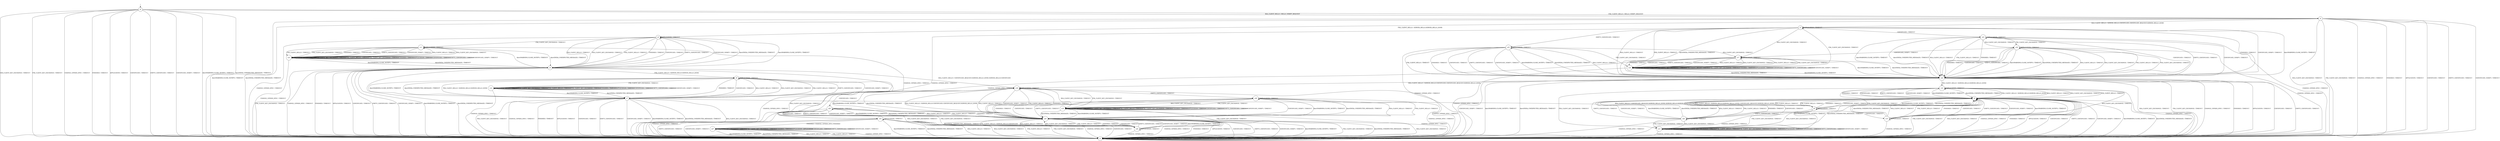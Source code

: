 digraph g {
__start0 [label="" shape="none"];

	s0 [shape="circle" label="s0"];
	s1 [shape="circle" label="s1"];
	s2 [shape="circle" label="s2"];
	s3 [shape="circle" label="s3"];
	s4 [shape="circle" label="s4"];
	s5 [shape="circle" label="s5"];
	s6 [shape="circle" label="s6"];
	s7 [shape="circle" label="s7"];
	s8 [shape="circle" label="s8"];
	s9 [shape="circle" label="s9"];
	s10 [shape="circle" label="s10"];
	s11 [shape="circle" label="s11"];
	s12 [shape="circle" label="s12"];
	s13 [shape="circle" label="s13"];
	s14 [shape="circle" label="s14"];
	s15 [shape="circle" label="s15"];
	s16 [shape="circle" label="s16"];
	s17 [shape="circle" label="s17"];
	s18 [shape="circle" label="s18"];
	s19 [shape="circle" label="s19"];
	s20 [shape="circle" label="s20"];
	s21 [shape="circle" label="s21"];
	s22 [shape="circle" label="s22"];
	s23 [shape="circle" label="s23"];
	s24 [shape="circle" label="s24"];
	s25 [shape="circle" label="s25"];
	s26 [shape="circle" label="s26"];
	s27 [shape="circle" label="s27"];
	s28 [shape="circle" label="s28"];
	s29 [shape="circle" label="s29"];
	s30 [shape="circle" label="s30"];
	s0 -> s2 [label="RSA_CLIENT_HELLO / HELLO_VERIFY_REQUEST"];
	s0 -> s1 [label="RSA_CLIENT_KEY_EXCHANGE / TIMEOUT"];
	s0 -> s2 [label="PSK_CLIENT_HELLO / HELLO_VERIFY_REQUEST"];
	s0 -> s1 [label="PSK_CLIENT_KEY_EXCHANGE / TIMEOUT"];
	s0 -> s1 [label="CHANGE_CIPHER_SPEC / TIMEOUT"];
	s0 -> s1 [label="FINISHED / TIMEOUT"];
	s0 -> s1 [label="APPLICATION / TIMEOUT"];
	s0 -> s1 [label="CERTIFICATE / TIMEOUT"];
	s0 -> s1 [label="EMPTY_CERTIFICATE / TIMEOUT"];
	s0 -> s1 [label="CERTIFICATE_VERIFY / TIMEOUT"];
	s0 -> s1 [label="Alert(WARNING,CLOSE_NOTIFY) / TIMEOUT"];
	s0 -> s1 [label="Alert(FATAL,UNEXPECTED_MESSAGE) / TIMEOUT"];
	s1 -> s1 [label="RSA_CLIENT_HELLO / TIMEOUT"];
	s1 -> s1 [label="RSA_CLIENT_KEY_EXCHANGE / TIMEOUT"];
	s1 -> s1 [label="PSK_CLIENT_HELLO / TIMEOUT"];
	s1 -> s1 [label="PSK_CLIENT_KEY_EXCHANGE / TIMEOUT"];
	s1 -> s1 [label="CHANGE_CIPHER_SPEC / TIMEOUT"];
	s1 -> s1 [label="FINISHED / TIMEOUT"];
	s1 -> s1 [label="APPLICATION / TIMEOUT"];
	s1 -> s1 [label="CERTIFICATE / TIMEOUT"];
	s1 -> s1 [label="EMPTY_CERTIFICATE / TIMEOUT"];
	s1 -> s1 [label="CERTIFICATE_VERIFY / TIMEOUT"];
	s1 -> s1 [label="Alert(WARNING,CLOSE_NOTIFY) / TIMEOUT"];
	s1 -> s1 [label="Alert(FATAL,UNEXPECTED_MESSAGE) / TIMEOUT"];
	s2 -> s3 [label="RSA_CLIENT_HELLO / SERVER_HELLO,CERTIFICATE,CERTIFICATE_REQUEST,SERVER_HELLO_DONE"];
	s2 -> s1 [label="RSA_CLIENT_KEY_EXCHANGE / TIMEOUT"];
	s2 -> s4 [label="PSK_CLIENT_HELLO / SERVER_HELLO,SERVER_HELLO_DONE"];
	s2 -> s1 [label="PSK_CLIENT_KEY_EXCHANGE / TIMEOUT"];
	s2 -> s1 [label="CHANGE_CIPHER_SPEC / TIMEOUT"];
	s2 -> s1 [label="FINISHED / TIMEOUT"];
	s2 -> s1 [label="APPLICATION / TIMEOUT"];
	s2 -> s1 [label="CERTIFICATE / TIMEOUT"];
	s2 -> s1 [label="EMPTY_CERTIFICATE / TIMEOUT"];
	s2 -> s1 [label="CERTIFICATE_VERIFY / TIMEOUT"];
	s2 -> s1 [label="Alert(WARNING,CLOSE_NOTIFY) / TIMEOUT"];
	s2 -> s1 [label="Alert(FATAL,UNEXPECTED_MESSAGE) / TIMEOUT"];
	s3 -> s22 [label="RSA_CLIENT_HELLO / TIMEOUT"];
	s3 -> s17 [label="RSA_CLIENT_KEY_EXCHANGE / TIMEOUT"];
	s3 -> s22 [label="PSK_CLIENT_HELLO / TIMEOUT"];
	s3 -> s10 [label="PSK_CLIENT_KEY_EXCHANGE / TIMEOUT"];
	s3 -> s1 [label="CHANGE_CIPHER_SPEC / TIMEOUT"];
	s3 -> s22 [label="FINISHED / TIMEOUT"];
	s3 -> s3 [label="APPLICATION / TIMEOUT"];
	s3 -> s23 [label="CERTIFICATE / TIMEOUT"];
	s3 -> s25 [label="EMPTY_CERTIFICATE / TIMEOUT"];
	s3 -> s22 [label="CERTIFICATE_VERIFY / TIMEOUT"];
	s3 -> s22 [label="Alert(WARNING,CLOSE_NOTIFY) / TIMEOUT"];
	s3 -> s22 [label="Alert(FATAL,UNEXPECTED_MESSAGE) / TIMEOUT"];
	s4 -> s5 [label="RSA_CLIENT_HELLO / TIMEOUT"];
	s4 -> s5 [label="RSA_CLIENT_KEY_EXCHANGE / TIMEOUT"];
	s4 -> s5 [label="PSK_CLIENT_HELLO / TIMEOUT"];
	s4 -> s11 [label="PSK_CLIENT_KEY_EXCHANGE / TIMEOUT"];
	s4 -> s1 [label="CHANGE_CIPHER_SPEC / TIMEOUT"];
	s4 -> s5 [label="FINISHED / TIMEOUT"];
	s4 -> s4 [label="APPLICATION / TIMEOUT"];
	s4 -> s5 [label="CERTIFICATE / TIMEOUT"];
	s4 -> s5 [label="EMPTY_CERTIFICATE / TIMEOUT"];
	s4 -> s5 [label="CERTIFICATE_VERIFY / TIMEOUT"];
	s4 -> s5 [label="Alert(WARNING,CLOSE_NOTIFY) / TIMEOUT"];
	s4 -> s5 [label="Alert(FATAL,UNEXPECTED_MESSAGE) / TIMEOUT"];
	s5 -> s18 [label="RSA_CLIENT_HELLO / CERTIFICATE_REQUEST,SERVER_HELLO_DONE,SERVER_HELLO,CERTIFICATE"];
	s5 -> s1 [label="RSA_CLIENT_KEY_EXCHANGE / TIMEOUT"];
	s5 -> s6 [label="PSK_CLIENT_HELLO / SERVER_HELLO,SERVER_HELLO_DONE"];
	s5 -> s1 [label="PSK_CLIENT_KEY_EXCHANGE / TIMEOUT"];
	s5 -> s1 [label="CHANGE_CIPHER_SPEC / TIMEOUT"];
	s5 -> s1 [label="FINISHED / TIMEOUT"];
	s5 -> s1 [label="APPLICATION / TIMEOUT"];
	s5 -> s1 [label="CERTIFICATE / TIMEOUT"];
	s5 -> s1 [label="EMPTY_CERTIFICATE / TIMEOUT"];
	s5 -> s1 [label="CERTIFICATE_VERIFY / TIMEOUT"];
	s5 -> s1 [label="Alert(WARNING,CLOSE_NOTIFY) / TIMEOUT"];
	s5 -> s1 [label="Alert(FATAL,UNEXPECTED_MESSAGE) / TIMEOUT"];
	s6 -> s7 [label="RSA_CLIENT_HELLO / TIMEOUT"];
	s6 -> s7 [label="RSA_CLIENT_KEY_EXCHANGE / TIMEOUT"];
	s6 -> s7 [label="PSK_CLIENT_HELLO / TIMEOUT"];
	s6 -> s12 [label="PSK_CLIENT_KEY_EXCHANGE / TIMEOUT"];
	s6 -> s1 [label="CHANGE_CIPHER_SPEC / TIMEOUT"];
	s6 -> s7 [label="FINISHED / TIMEOUT"];
	s6 -> s6 [label="APPLICATION / TIMEOUT"];
	s6 -> s7 [label="CERTIFICATE / TIMEOUT"];
	s6 -> s7 [label="EMPTY_CERTIFICATE / TIMEOUT"];
	s6 -> s7 [label="CERTIFICATE_VERIFY / TIMEOUT"];
	s6 -> s7 [label="Alert(WARNING,CLOSE_NOTIFY) / TIMEOUT"];
	s6 -> s7 [label="Alert(FATAL,UNEXPECTED_MESSAGE) / TIMEOUT"];
	s7 -> s8 [label="RSA_CLIENT_HELLO / CERTIFICATE_REQUEST,SERVER_HELLO_DONE,SERVER_HELLO,SERVER_HELLO_DONE"];
	s7 -> s1 [label="RSA_CLIENT_KEY_EXCHANGE / TIMEOUT"];
	s7 -> s6 [label="PSK_CLIENT_HELLO / SERVER_HELLO,SERVER_HELLO_DONE"];
	s7 -> s1 [label="PSK_CLIENT_KEY_EXCHANGE / TIMEOUT"];
	s7 -> s1 [label="CHANGE_CIPHER_SPEC / TIMEOUT"];
	s7 -> s1 [label="FINISHED / TIMEOUT"];
	s7 -> s1 [label="APPLICATION / TIMEOUT"];
	s7 -> s1 [label="CERTIFICATE / TIMEOUT"];
	s7 -> s1 [label="EMPTY_CERTIFICATE / TIMEOUT"];
	s7 -> s1 [label="CERTIFICATE_VERIFY / TIMEOUT"];
	s7 -> s1 [label="Alert(WARNING,CLOSE_NOTIFY) / TIMEOUT"];
	s7 -> s1 [label="Alert(FATAL,UNEXPECTED_MESSAGE) / TIMEOUT"];
	s8 -> s9 [label="RSA_CLIENT_HELLO / TIMEOUT"];
	s8 -> s13 [label="RSA_CLIENT_KEY_EXCHANGE / TIMEOUT"];
	s8 -> s9 [label="PSK_CLIENT_HELLO / TIMEOUT"];
	s8 -> s13 [label="PSK_CLIENT_KEY_EXCHANGE / TIMEOUT"];
	s8 -> s1 [label="CHANGE_CIPHER_SPEC / TIMEOUT"];
	s8 -> s9 [label="FINISHED / TIMEOUT"];
	s8 -> s8 [label="APPLICATION / TIMEOUT"];
	s8 -> s15 [label="CERTIFICATE / TIMEOUT"];
	s8 -> s26 [label="EMPTY_CERTIFICATE / TIMEOUT"];
	s8 -> s9 [label="CERTIFICATE_VERIFY / TIMEOUT"];
	s8 -> s9 [label="Alert(WARNING,CLOSE_NOTIFY) / TIMEOUT"];
	s8 -> s9 [label="Alert(FATAL,UNEXPECTED_MESSAGE) / TIMEOUT"];
	s9 -> s8 [label="RSA_CLIENT_HELLO / SERVER_HELLO,SERVER_HELLO_DONE,CERTIFICATE_REQUEST,SERVER_HELLO_DONE"];
	s9 -> s1 [label="RSA_CLIENT_KEY_EXCHANGE / TIMEOUT"];
	s9 -> s14 [label="PSK_CLIENT_HELLO / SERVER_HELLO,SERVER_HELLO_DONE"];
	s9 -> s1 [label="PSK_CLIENT_KEY_EXCHANGE / TIMEOUT"];
	s9 -> s1 [label="CHANGE_CIPHER_SPEC / TIMEOUT"];
	s9 -> s1 [label="FINISHED / TIMEOUT"];
	s9 -> s1 [label="APPLICATION / TIMEOUT"];
	s9 -> s1 [label="CERTIFICATE / TIMEOUT"];
	s9 -> s1 [label="EMPTY_CERTIFICATE / TIMEOUT"];
	s9 -> s1 [label="CERTIFICATE_VERIFY / TIMEOUT"];
	s9 -> s1 [label="Alert(WARNING,CLOSE_NOTIFY) / TIMEOUT"];
	s9 -> s1 [label="Alert(FATAL,UNEXPECTED_MESSAGE) / TIMEOUT"];
	s10 -> s10 [label="RSA_CLIENT_HELLO / TIMEOUT"];
	s10 -> s10 [label="RSA_CLIENT_KEY_EXCHANGE / TIMEOUT"];
	s10 -> s10 [label="PSK_CLIENT_HELLO / TIMEOUT"];
	s10 -> s10 [label="PSK_CLIENT_KEY_EXCHANGE / TIMEOUT"];
	s10 -> s1 [label="CHANGE_CIPHER_SPEC / TIMEOUT"];
	s10 -> s10 [label="FINISHED / TIMEOUT"];
	s10 -> s10 [label="APPLICATION / TIMEOUT"];
	s10 -> s10 [label="CERTIFICATE / TIMEOUT"];
	s10 -> s10 [label="EMPTY_CERTIFICATE / TIMEOUT"];
	s10 -> s10 [label="CERTIFICATE_VERIFY / TIMEOUT"];
	s10 -> s22 [label="Alert(WARNING,CLOSE_NOTIFY) / TIMEOUT"];
	s10 -> s22 [label="Alert(FATAL,UNEXPECTED_MESSAGE) / TIMEOUT"];
	s11 -> s21 [label="RSA_CLIENT_HELLO / TIMEOUT"];
	s11 -> s21 [label="RSA_CLIENT_KEY_EXCHANGE / TIMEOUT"];
	s11 -> s21 [label="PSK_CLIENT_HELLO / TIMEOUT"];
	s11 -> s21 [label="PSK_CLIENT_KEY_EXCHANGE / TIMEOUT"];
	s11 -> s16 [label="CHANGE_CIPHER_SPEC / TIMEOUT"];
	s11 -> s21 [label="FINISHED / TIMEOUT"];
	s11 -> s11 [label="APPLICATION / TIMEOUT"];
	s11 -> s21 [label="CERTIFICATE / TIMEOUT"];
	s11 -> s21 [label="EMPTY_CERTIFICATE / TIMEOUT"];
	s11 -> s21 [label="CERTIFICATE_VERIFY / TIMEOUT"];
	s11 -> s5 [label="Alert(WARNING,CLOSE_NOTIFY) / TIMEOUT"];
	s11 -> s5 [label="Alert(FATAL,UNEXPECTED_MESSAGE) / TIMEOUT"];
	s12 -> s12 [label="RSA_CLIENT_HELLO / TIMEOUT"];
	s12 -> s12 [label="RSA_CLIENT_KEY_EXCHANGE / TIMEOUT"];
	s12 -> s12 [label="PSK_CLIENT_HELLO / TIMEOUT"];
	s12 -> s12 [label="PSK_CLIENT_KEY_EXCHANGE / TIMEOUT"];
	s12 -> s1 [label="CHANGE_CIPHER_SPEC / TIMEOUT"];
	s12 -> s12 [label="FINISHED / TIMEOUT"];
	s12 -> s12 [label="APPLICATION / TIMEOUT"];
	s12 -> s12 [label="CERTIFICATE / TIMEOUT"];
	s12 -> s12 [label="EMPTY_CERTIFICATE / TIMEOUT"];
	s12 -> s12 [label="CERTIFICATE_VERIFY / TIMEOUT"];
	s12 -> s7 [label="Alert(WARNING,CLOSE_NOTIFY) / TIMEOUT"];
	s12 -> s7 [label="Alert(FATAL,UNEXPECTED_MESSAGE) / TIMEOUT"];
	s13 -> s13 [label="RSA_CLIENT_HELLO / TIMEOUT"];
	s13 -> s13 [label="RSA_CLIENT_KEY_EXCHANGE / TIMEOUT"];
	s13 -> s13 [label="PSK_CLIENT_HELLO / TIMEOUT"];
	s13 -> s13 [label="PSK_CLIENT_KEY_EXCHANGE / TIMEOUT"];
	s13 -> s1 [label="CHANGE_CIPHER_SPEC / TIMEOUT"];
	s13 -> s13 [label="FINISHED / TIMEOUT"];
	s13 -> s13 [label="APPLICATION / TIMEOUT"];
	s13 -> s13 [label="CERTIFICATE / TIMEOUT"];
	s13 -> s13 [label="EMPTY_CERTIFICATE / TIMEOUT"];
	s13 -> s13 [label="CERTIFICATE_VERIFY / TIMEOUT"];
	s13 -> s9 [label="Alert(WARNING,CLOSE_NOTIFY) / TIMEOUT"];
	s13 -> s9 [label="Alert(FATAL,UNEXPECTED_MESSAGE) / TIMEOUT"];
	s14 -> s9 [label="RSA_CLIENT_HELLO / TIMEOUT"];
	s14 -> s9 [label="RSA_CLIENT_KEY_EXCHANGE / TIMEOUT"];
	s14 -> s9 [label="PSK_CLIENT_HELLO / TIMEOUT"];
	s14 -> s13 [label="PSK_CLIENT_KEY_EXCHANGE / TIMEOUT"];
	s14 -> s1 [label="CHANGE_CIPHER_SPEC / TIMEOUT"];
	s14 -> s9 [label="FINISHED / TIMEOUT"];
	s14 -> s14 [label="APPLICATION / TIMEOUT"];
	s14 -> s9 [label="CERTIFICATE / TIMEOUT"];
	s14 -> s9 [label="EMPTY_CERTIFICATE / TIMEOUT"];
	s14 -> s9 [label="CERTIFICATE_VERIFY / TIMEOUT"];
	s14 -> s9 [label="Alert(WARNING,CLOSE_NOTIFY) / TIMEOUT"];
	s14 -> s9 [label="Alert(FATAL,UNEXPECTED_MESSAGE) / TIMEOUT"];
	s15 -> s9 [label="RSA_CLIENT_HELLO / TIMEOUT"];
	s15 -> s14 [label="RSA_CLIENT_KEY_EXCHANGE / TIMEOUT"];
	s15 -> s9 [label="PSK_CLIENT_HELLO / TIMEOUT"];
	s15 -> s14 [label="PSK_CLIENT_KEY_EXCHANGE / TIMEOUT"];
	s15 -> s1 [label="CHANGE_CIPHER_SPEC / TIMEOUT"];
	s15 -> s9 [label="FINISHED / TIMEOUT"];
	s15 -> s15 [label="APPLICATION / TIMEOUT"];
	s15 -> s9 [label="CERTIFICATE / TIMEOUT"];
	s15 -> s9 [label="EMPTY_CERTIFICATE / TIMEOUT"];
	s15 -> s9 [label="CERTIFICATE_VERIFY / TIMEOUT"];
	s15 -> s9 [label="Alert(WARNING,CLOSE_NOTIFY) / TIMEOUT"];
	s15 -> s9 [label="Alert(FATAL,UNEXPECTED_MESSAGE) / TIMEOUT"];
	s16 -> s1 [label="RSA_CLIENT_HELLO / TIMEOUT"];
	s16 -> s1 [label="RSA_CLIENT_KEY_EXCHANGE / TIMEOUT"];
	s16 -> s1 [label="PSK_CLIENT_HELLO / TIMEOUT"];
	s16 -> s1 [label="PSK_CLIENT_KEY_EXCHANGE / TIMEOUT"];
	s16 -> s1 [label="CHANGE_CIPHER_SPEC / TIMEOUT"];
	s16 -> s27 [label="FINISHED / CHANGE_CIPHER_SPEC,FINISHED"];
	s16 -> s16 [label="APPLICATION / TIMEOUT"];
	s16 -> s1 [label="CERTIFICATE / TIMEOUT"];
	s16 -> s1 [label="EMPTY_CERTIFICATE / TIMEOUT"];
	s16 -> s1 [label="CERTIFICATE_VERIFY / TIMEOUT"];
	s16 -> s1 [label="Alert(WARNING,CLOSE_NOTIFY) / TIMEOUT"];
	s16 -> s1 [label="Alert(FATAL,UNEXPECTED_MESSAGE) / TIMEOUT"];
	s17 -> s10 [label="RSA_CLIENT_HELLO / TIMEOUT"];
	s17 -> s10 [label="RSA_CLIENT_KEY_EXCHANGE / TIMEOUT"];
	s17 -> s10 [label="PSK_CLIENT_HELLO / TIMEOUT"];
	s17 -> s10 [label="PSK_CLIENT_KEY_EXCHANGE / TIMEOUT"];
	s17 -> s16 [label="CHANGE_CIPHER_SPEC / TIMEOUT"];
	s17 -> s10 [label="FINISHED / TIMEOUT"];
	s17 -> s17 [label="APPLICATION / TIMEOUT"];
	s17 -> s10 [label="CERTIFICATE / TIMEOUT"];
	s17 -> s10 [label="EMPTY_CERTIFICATE / TIMEOUT"];
	s17 -> s10 [label="CERTIFICATE_VERIFY / TIMEOUT"];
	s17 -> s22 [label="Alert(WARNING,CLOSE_NOTIFY) / TIMEOUT"];
	s17 -> s22 [label="Alert(FATAL,UNEXPECTED_MESSAGE) / TIMEOUT"];
	s18 -> s20 [label="RSA_CLIENT_HELLO / TIMEOUT"];
	s18 -> s19 [label="RSA_CLIENT_KEY_EXCHANGE / TIMEOUT"];
	s18 -> s20 [label="PSK_CLIENT_HELLO / TIMEOUT"];
	s18 -> s19 [label="PSK_CLIENT_KEY_EXCHANGE / TIMEOUT"];
	s18 -> s1 [label="CHANGE_CIPHER_SPEC / TIMEOUT"];
	s18 -> s20 [label="FINISHED / TIMEOUT"];
	s18 -> s18 [label="APPLICATION / TIMEOUT"];
	s18 -> s29 [label="CERTIFICATE / TIMEOUT"];
	s18 -> s28 [label="EMPTY_CERTIFICATE / TIMEOUT"];
	s18 -> s20 [label="CERTIFICATE_VERIFY / TIMEOUT"];
	s18 -> s20 [label="Alert(WARNING,CLOSE_NOTIFY) / TIMEOUT"];
	s18 -> s20 [label="Alert(FATAL,UNEXPECTED_MESSAGE) / TIMEOUT"];
	s19 -> s19 [label="RSA_CLIENT_HELLO / TIMEOUT"];
	s19 -> s19 [label="RSA_CLIENT_KEY_EXCHANGE / TIMEOUT"];
	s19 -> s19 [label="PSK_CLIENT_HELLO / TIMEOUT"];
	s19 -> s19 [label="PSK_CLIENT_KEY_EXCHANGE / TIMEOUT"];
	s19 -> s1 [label="CHANGE_CIPHER_SPEC / TIMEOUT"];
	s19 -> s19 [label="FINISHED / TIMEOUT"];
	s19 -> s19 [label="APPLICATION / TIMEOUT"];
	s19 -> s19 [label="CERTIFICATE / TIMEOUT"];
	s19 -> s19 [label="EMPTY_CERTIFICATE / TIMEOUT"];
	s19 -> s19 [label="CERTIFICATE_VERIFY / TIMEOUT"];
	s19 -> s20 [label="Alert(WARNING,CLOSE_NOTIFY) / TIMEOUT"];
	s19 -> s20 [label="Alert(FATAL,UNEXPECTED_MESSAGE) / TIMEOUT"];
	s20 -> s18 [label="RSA_CLIENT_HELLO / SERVER_HELLO,CERTIFICATE,CERTIFICATE_REQUEST,SERVER_HELLO_DONE"];
	s20 -> s1 [label="RSA_CLIENT_KEY_EXCHANGE / TIMEOUT"];
	s20 -> s24 [label="PSK_CLIENT_HELLO / SERVER_HELLO,CERTIFICATE"];
	s20 -> s1 [label="PSK_CLIENT_KEY_EXCHANGE / TIMEOUT"];
	s20 -> s1 [label="CHANGE_CIPHER_SPEC / TIMEOUT"];
	s20 -> s1 [label="FINISHED / TIMEOUT"];
	s20 -> s1 [label="APPLICATION / TIMEOUT"];
	s20 -> s1 [label="CERTIFICATE / TIMEOUT"];
	s20 -> s1 [label="EMPTY_CERTIFICATE / TIMEOUT"];
	s20 -> s1 [label="CERTIFICATE_VERIFY / TIMEOUT"];
	s20 -> s1 [label="Alert(WARNING,CLOSE_NOTIFY) / TIMEOUT"];
	s20 -> s1 [label="Alert(FATAL,UNEXPECTED_MESSAGE) / TIMEOUT"];
	s21 -> s21 [label="RSA_CLIENT_HELLO / TIMEOUT"];
	s21 -> s21 [label="RSA_CLIENT_KEY_EXCHANGE / TIMEOUT"];
	s21 -> s21 [label="PSK_CLIENT_HELLO / TIMEOUT"];
	s21 -> s21 [label="PSK_CLIENT_KEY_EXCHANGE / TIMEOUT"];
	s21 -> s1 [label="CHANGE_CIPHER_SPEC / TIMEOUT"];
	s21 -> s21 [label="FINISHED / TIMEOUT"];
	s21 -> s21 [label="APPLICATION / TIMEOUT"];
	s21 -> s21 [label="CERTIFICATE / TIMEOUT"];
	s21 -> s21 [label="EMPTY_CERTIFICATE / TIMEOUT"];
	s21 -> s21 [label="CERTIFICATE_VERIFY / TIMEOUT"];
	s21 -> s5 [label="Alert(WARNING,CLOSE_NOTIFY) / TIMEOUT"];
	s21 -> s5 [label="Alert(FATAL,UNEXPECTED_MESSAGE) / TIMEOUT"];
	s22 -> s18 [label="RSA_CLIENT_HELLO / SERVER_HELLO,CERTIFICATE,CERTIFICATE_REQUEST,SERVER_HELLO_DONE"];
	s22 -> s1 [label="RSA_CLIENT_KEY_EXCHANGE / TIMEOUT"];
	s22 -> s14 [label="PSK_CLIENT_HELLO / SERVER_HELLO,SERVER_HELLO_DONE"];
	s22 -> s1 [label="PSK_CLIENT_KEY_EXCHANGE / TIMEOUT"];
	s22 -> s1 [label="CHANGE_CIPHER_SPEC / TIMEOUT"];
	s22 -> s1 [label="FINISHED / TIMEOUT"];
	s22 -> s1 [label="APPLICATION / TIMEOUT"];
	s22 -> s1 [label="CERTIFICATE / TIMEOUT"];
	s22 -> s1 [label="EMPTY_CERTIFICATE / TIMEOUT"];
	s22 -> s1 [label="CERTIFICATE_VERIFY / TIMEOUT"];
	s22 -> s1 [label="Alert(WARNING,CLOSE_NOTIFY) / TIMEOUT"];
	s22 -> s1 [label="Alert(FATAL,UNEXPECTED_MESSAGE) / TIMEOUT"];
	s23 -> s22 [label="RSA_CLIENT_HELLO / TIMEOUT"];
	s23 -> s30 [label="RSA_CLIENT_KEY_EXCHANGE / TIMEOUT"];
	s23 -> s22 [label="PSK_CLIENT_HELLO / TIMEOUT"];
	s23 -> s30 [label="PSK_CLIENT_KEY_EXCHANGE / TIMEOUT"];
	s23 -> s1 [label="CHANGE_CIPHER_SPEC / TIMEOUT"];
	s23 -> s22 [label="FINISHED / TIMEOUT"];
	s23 -> s23 [label="APPLICATION / TIMEOUT"];
	s23 -> s22 [label="CERTIFICATE / TIMEOUT"];
	s23 -> s22 [label="EMPTY_CERTIFICATE / TIMEOUT"];
	s23 -> s22 [label="CERTIFICATE_VERIFY / TIMEOUT"];
	s23 -> s22 [label="Alert(WARNING,CLOSE_NOTIFY) / TIMEOUT"];
	s23 -> s22 [label="Alert(FATAL,UNEXPECTED_MESSAGE) / TIMEOUT"];
	s24 -> s20 [label="RSA_CLIENT_HELLO / TIMEOUT"];
	s24 -> s20 [label="RSA_CLIENT_KEY_EXCHANGE / TIMEOUT"];
	s24 -> s20 [label="PSK_CLIENT_HELLO / TIMEOUT"];
	s24 -> s19 [label="PSK_CLIENT_KEY_EXCHANGE / TIMEOUT"];
	s24 -> s1 [label="CHANGE_CIPHER_SPEC / TIMEOUT"];
	s24 -> s20 [label="FINISHED / TIMEOUT"];
	s24 -> s24 [label="APPLICATION / TIMEOUT"];
	s24 -> s20 [label="CERTIFICATE / TIMEOUT"];
	s24 -> s20 [label="EMPTY_CERTIFICATE / TIMEOUT"];
	s24 -> s20 [label="CERTIFICATE_VERIFY / TIMEOUT"];
	s24 -> s20 [label="Alert(WARNING,CLOSE_NOTIFY) / TIMEOUT"];
	s24 -> s20 [label="Alert(FATAL,UNEXPECTED_MESSAGE) / TIMEOUT"];
	s25 -> s22 [label="RSA_CLIENT_HELLO / TIMEOUT"];
	s25 -> s17 [label="RSA_CLIENT_KEY_EXCHANGE / TIMEOUT"];
	s25 -> s22 [label="PSK_CLIENT_HELLO / TIMEOUT"];
	s25 -> s10 [label="PSK_CLIENT_KEY_EXCHANGE / TIMEOUT"];
	s25 -> s1 [label="CHANGE_CIPHER_SPEC / TIMEOUT"];
	s25 -> s22 [label="FINISHED / TIMEOUT"];
	s25 -> s25 [label="APPLICATION / TIMEOUT"];
	s25 -> s22 [label="CERTIFICATE / TIMEOUT"];
	s25 -> s22 [label="EMPTY_CERTIFICATE / TIMEOUT"];
	s25 -> s22 [label="CERTIFICATE_VERIFY / TIMEOUT"];
	s25 -> s22 [label="Alert(WARNING,CLOSE_NOTIFY) / TIMEOUT"];
	s25 -> s22 [label="Alert(FATAL,UNEXPECTED_MESSAGE) / TIMEOUT"];
	s26 -> s9 [label="RSA_CLIENT_HELLO / TIMEOUT"];
	s26 -> s13 [label="RSA_CLIENT_KEY_EXCHANGE / TIMEOUT"];
	s26 -> s9 [label="PSK_CLIENT_HELLO / TIMEOUT"];
	s26 -> s13 [label="PSK_CLIENT_KEY_EXCHANGE / TIMEOUT"];
	s26 -> s1 [label="CHANGE_CIPHER_SPEC / TIMEOUT"];
	s26 -> s9 [label="FINISHED / TIMEOUT"];
	s26 -> s26 [label="APPLICATION / TIMEOUT"];
	s26 -> s9 [label="CERTIFICATE / TIMEOUT"];
	s26 -> s9 [label="EMPTY_CERTIFICATE / TIMEOUT"];
	s26 -> s9 [label="CERTIFICATE_VERIFY / TIMEOUT"];
	s26 -> s9 [label="Alert(WARNING,CLOSE_NOTIFY) / TIMEOUT"];
	s26 -> s9 [label="Alert(FATAL,UNEXPECTED_MESSAGE) / TIMEOUT"];
	s27 -> s1 [label="RSA_CLIENT_HELLO / TIMEOUT"];
	s27 -> s27 [label="RSA_CLIENT_KEY_EXCHANGE / TIMEOUT"];
	s27 -> s1 [label="PSK_CLIENT_HELLO / TIMEOUT"];
	s27 -> s27 [label="PSK_CLIENT_KEY_EXCHANGE / TIMEOUT"];
	s27 -> s1 [label="CHANGE_CIPHER_SPEC / TIMEOUT"];
	s27 -> s27 [label="FINISHED / TIMEOUT"];
	s27 -> s27 [label="APPLICATION / APPLICATION"];
	s27 -> s27 [label="CERTIFICATE / TIMEOUT"];
	s27 -> s27 [label="EMPTY_CERTIFICATE / TIMEOUT"];
	s27 -> s27 [label="CERTIFICATE_VERIFY / TIMEOUT"];
	s27 -> s1 [label="Alert(WARNING,CLOSE_NOTIFY) / TIMEOUT"];
	s27 -> s1 [label="Alert(FATAL,UNEXPECTED_MESSAGE) / TIMEOUT"];
	s28 -> s20 [label="RSA_CLIENT_HELLO / TIMEOUT"];
	s28 -> s19 [label="RSA_CLIENT_KEY_EXCHANGE / TIMEOUT"];
	s28 -> s20 [label="PSK_CLIENT_HELLO / TIMEOUT"];
	s28 -> s19 [label="PSK_CLIENT_KEY_EXCHANGE / TIMEOUT"];
	s28 -> s1 [label="CHANGE_CIPHER_SPEC / TIMEOUT"];
	s28 -> s20 [label="FINISHED / TIMEOUT"];
	s28 -> s28 [label="APPLICATION / TIMEOUT"];
	s28 -> s20 [label="CERTIFICATE / TIMEOUT"];
	s28 -> s20 [label="EMPTY_CERTIFICATE / TIMEOUT"];
	s28 -> s20 [label="CERTIFICATE_VERIFY / TIMEOUT"];
	s28 -> s20 [label="Alert(WARNING,CLOSE_NOTIFY) / TIMEOUT"];
	s28 -> s20 [label="Alert(FATAL,UNEXPECTED_MESSAGE) / TIMEOUT"];
	s29 -> s20 [label="RSA_CLIENT_HELLO / TIMEOUT"];
	s29 -> s24 [label="RSA_CLIENT_KEY_EXCHANGE / TIMEOUT"];
	s29 -> s20 [label="PSK_CLIENT_HELLO / TIMEOUT"];
	s29 -> s24 [label="PSK_CLIENT_KEY_EXCHANGE / TIMEOUT"];
	s29 -> s1 [label="CHANGE_CIPHER_SPEC / TIMEOUT"];
	s29 -> s20 [label="FINISHED / TIMEOUT"];
	s29 -> s29 [label="APPLICATION / TIMEOUT"];
	s29 -> s20 [label="CERTIFICATE / TIMEOUT"];
	s29 -> s20 [label="EMPTY_CERTIFICATE / TIMEOUT"];
	s29 -> s20 [label="CERTIFICATE_VERIFY / TIMEOUT"];
	s29 -> s20 [label="Alert(WARNING,CLOSE_NOTIFY) / TIMEOUT"];
	s29 -> s20 [label="Alert(FATAL,UNEXPECTED_MESSAGE) / TIMEOUT"];
	s30 -> s22 [label="RSA_CLIENT_HELLO / TIMEOUT"];
	s30 -> s22 [label="RSA_CLIENT_KEY_EXCHANGE / TIMEOUT"];
	s30 -> s22 [label="PSK_CLIENT_HELLO / TIMEOUT"];
	s30 -> s22 [label="PSK_CLIENT_KEY_EXCHANGE / TIMEOUT"];
	s30 -> s1 [label="CHANGE_CIPHER_SPEC / TIMEOUT"];
	s30 -> s22 [label="FINISHED / TIMEOUT"];
	s30 -> s30 [label="APPLICATION / TIMEOUT"];
	s30 -> s22 [label="CERTIFICATE / TIMEOUT"];
	s30 -> s22 [label="EMPTY_CERTIFICATE / TIMEOUT"];
	s30 -> s17 [label="CERTIFICATE_VERIFY / TIMEOUT"];
	s30 -> s22 [label="Alert(WARNING,CLOSE_NOTIFY) / TIMEOUT"];
	s30 -> s22 [label="Alert(FATAL,UNEXPECTED_MESSAGE) / TIMEOUT"];

__start0 -> s0;
}
